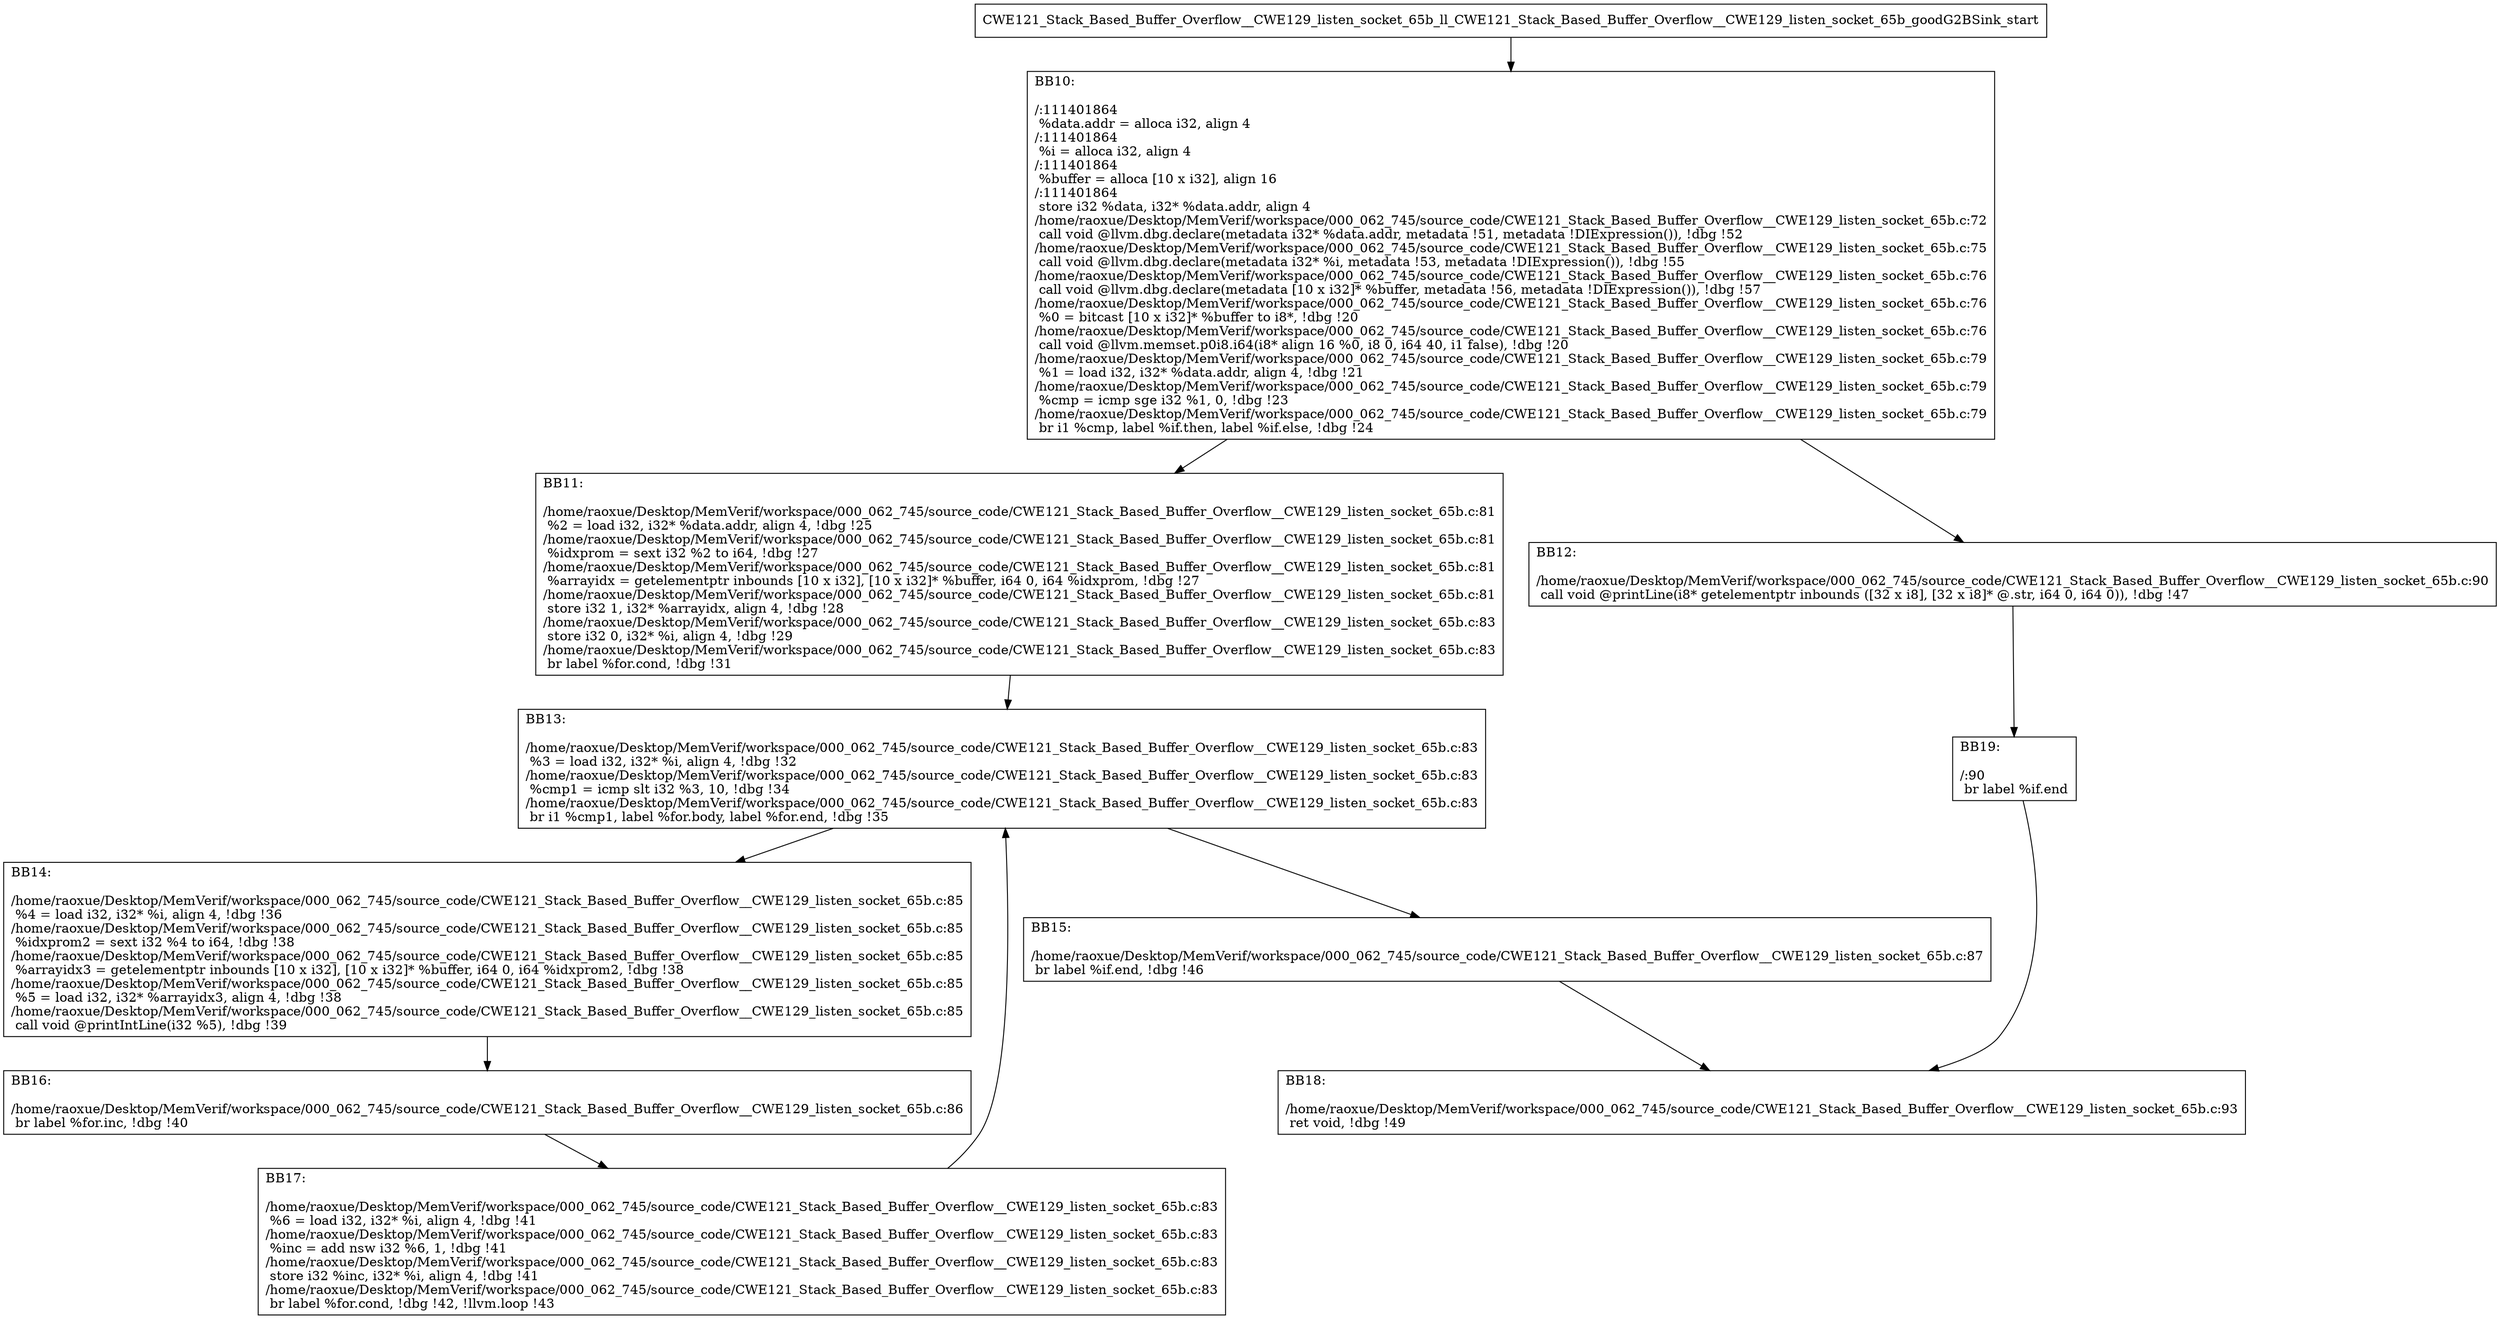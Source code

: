 digraph "CFG for'CWE121_Stack_Based_Buffer_Overflow__CWE129_listen_socket_65b_ll_CWE121_Stack_Based_Buffer_Overflow__CWE129_listen_socket_65b_goodG2BSink' function" {
	BBCWE121_Stack_Based_Buffer_Overflow__CWE129_listen_socket_65b_ll_CWE121_Stack_Based_Buffer_Overflow__CWE129_listen_socket_65b_goodG2BSink_start[shape=record,label="{CWE121_Stack_Based_Buffer_Overflow__CWE129_listen_socket_65b_ll_CWE121_Stack_Based_Buffer_Overflow__CWE129_listen_socket_65b_goodG2BSink_start}"];
	BBCWE121_Stack_Based_Buffer_Overflow__CWE129_listen_socket_65b_ll_CWE121_Stack_Based_Buffer_Overflow__CWE129_listen_socket_65b_goodG2BSink_start-> CWE121_Stack_Based_Buffer_Overflow__CWE129_listen_socket_65b_ll_CWE121_Stack_Based_Buffer_Overflow__CWE129_listen_socket_65b_goodG2BSinkBB10;
	CWE121_Stack_Based_Buffer_Overflow__CWE129_listen_socket_65b_ll_CWE121_Stack_Based_Buffer_Overflow__CWE129_listen_socket_65b_goodG2BSinkBB10 [shape=record, label="{BB10:\l\l/:111401864\l
  %data.addr = alloca i32, align 4\l
/:111401864\l
  %i = alloca i32, align 4\l
/:111401864\l
  %buffer = alloca [10 x i32], align 16\l
/:111401864\l
  store i32 %data, i32* %data.addr, align 4\l
/home/raoxue/Desktop/MemVerif/workspace/000_062_745/source_code/CWE121_Stack_Based_Buffer_Overflow__CWE129_listen_socket_65b.c:72\l
  call void @llvm.dbg.declare(metadata i32* %data.addr, metadata !51, metadata !DIExpression()), !dbg !52\l
/home/raoxue/Desktop/MemVerif/workspace/000_062_745/source_code/CWE121_Stack_Based_Buffer_Overflow__CWE129_listen_socket_65b.c:75\l
  call void @llvm.dbg.declare(metadata i32* %i, metadata !53, metadata !DIExpression()), !dbg !55\l
/home/raoxue/Desktop/MemVerif/workspace/000_062_745/source_code/CWE121_Stack_Based_Buffer_Overflow__CWE129_listen_socket_65b.c:76\l
  call void @llvm.dbg.declare(metadata [10 x i32]* %buffer, metadata !56, metadata !DIExpression()), !dbg !57\l
/home/raoxue/Desktop/MemVerif/workspace/000_062_745/source_code/CWE121_Stack_Based_Buffer_Overflow__CWE129_listen_socket_65b.c:76\l
  %0 = bitcast [10 x i32]* %buffer to i8*, !dbg !20\l
/home/raoxue/Desktop/MemVerif/workspace/000_062_745/source_code/CWE121_Stack_Based_Buffer_Overflow__CWE129_listen_socket_65b.c:76\l
  call void @llvm.memset.p0i8.i64(i8* align 16 %0, i8 0, i64 40, i1 false), !dbg !20\l
/home/raoxue/Desktop/MemVerif/workspace/000_062_745/source_code/CWE121_Stack_Based_Buffer_Overflow__CWE129_listen_socket_65b.c:79\l
  %1 = load i32, i32* %data.addr, align 4, !dbg !21\l
/home/raoxue/Desktop/MemVerif/workspace/000_062_745/source_code/CWE121_Stack_Based_Buffer_Overflow__CWE129_listen_socket_65b.c:79\l
  %cmp = icmp sge i32 %1, 0, !dbg !23\l
/home/raoxue/Desktop/MemVerif/workspace/000_062_745/source_code/CWE121_Stack_Based_Buffer_Overflow__CWE129_listen_socket_65b.c:79\l
  br i1 %cmp, label %if.then, label %if.else, !dbg !24\l
}"];
	CWE121_Stack_Based_Buffer_Overflow__CWE129_listen_socket_65b_ll_CWE121_Stack_Based_Buffer_Overflow__CWE129_listen_socket_65b_goodG2BSinkBB10-> CWE121_Stack_Based_Buffer_Overflow__CWE129_listen_socket_65b_ll_CWE121_Stack_Based_Buffer_Overflow__CWE129_listen_socket_65b_goodG2BSinkBB11;
	CWE121_Stack_Based_Buffer_Overflow__CWE129_listen_socket_65b_ll_CWE121_Stack_Based_Buffer_Overflow__CWE129_listen_socket_65b_goodG2BSinkBB10-> CWE121_Stack_Based_Buffer_Overflow__CWE129_listen_socket_65b_ll_CWE121_Stack_Based_Buffer_Overflow__CWE129_listen_socket_65b_goodG2BSinkBB12;
	CWE121_Stack_Based_Buffer_Overflow__CWE129_listen_socket_65b_ll_CWE121_Stack_Based_Buffer_Overflow__CWE129_listen_socket_65b_goodG2BSinkBB11 [shape=record, label="{BB11:\l\l/home/raoxue/Desktop/MemVerif/workspace/000_062_745/source_code/CWE121_Stack_Based_Buffer_Overflow__CWE129_listen_socket_65b.c:81\l
  %2 = load i32, i32* %data.addr, align 4, !dbg !25\l
/home/raoxue/Desktop/MemVerif/workspace/000_062_745/source_code/CWE121_Stack_Based_Buffer_Overflow__CWE129_listen_socket_65b.c:81\l
  %idxprom = sext i32 %2 to i64, !dbg !27\l
/home/raoxue/Desktop/MemVerif/workspace/000_062_745/source_code/CWE121_Stack_Based_Buffer_Overflow__CWE129_listen_socket_65b.c:81\l
  %arrayidx = getelementptr inbounds [10 x i32], [10 x i32]* %buffer, i64 0, i64 %idxprom, !dbg !27\l
/home/raoxue/Desktop/MemVerif/workspace/000_062_745/source_code/CWE121_Stack_Based_Buffer_Overflow__CWE129_listen_socket_65b.c:81\l
  store i32 1, i32* %arrayidx, align 4, !dbg !28\l
/home/raoxue/Desktop/MemVerif/workspace/000_062_745/source_code/CWE121_Stack_Based_Buffer_Overflow__CWE129_listen_socket_65b.c:83\l
  store i32 0, i32* %i, align 4, !dbg !29\l
/home/raoxue/Desktop/MemVerif/workspace/000_062_745/source_code/CWE121_Stack_Based_Buffer_Overflow__CWE129_listen_socket_65b.c:83\l
  br label %for.cond, !dbg !31\l
}"];
	CWE121_Stack_Based_Buffer_Overflow__CWE129_listen_socket_65b_ll_CWE121_Stack_Based_Buffer_Overflow__CWE129_listen_socket_65b_goodG2BSinkBB11-> CWE121_Stack_Based_Buffer_Overflow__CWE129_listen_socket_65b_ll_CWE121_Stack_Based_Buffer_Overflow__CWE129_listen_socket_65b_goodG2BSinkBB13;
	CWE121_Stack_Based_Buffer_Overflow__CWE129_listen_socket_65b_ll_CWE121_Stack_Based_Buffer_Overflow__CWE129_listen_socket_65b_goodG2BSinkBB13 [shape=record, label="{BB13:\l\l/home/raoxue/Desktop/MemVerif/workspace/000_062_745/source_code/CWE121_Stack_Based_Buffer_Overflow__CWE129_listen_socket_65b.c:83\l
  %3 = load i32, i32* %i, align 4, !dbg !32\l
/home/raoxue/Desktop/MemVerif/workspace/000_062_745/source_code/CWE121_Stack_Based_Buffer_Overflow__CWE129_listen_socket_65b.c:83\l
  %cmp1 = icmp slt i32 %3, 10, !dbg !34\l
/home/raoxue/Desktop/MemVerif/workspace/000_062_745/source_code/CWE121_Stack_Based_Buffer_Overflow__CWE129_listen_socket_65b.c:83\l
  br i1 %cmp1, label %for.body, label %for.end, !dbg !35\l
}"];
	CWE121_Stack_Based_Buffer_Overflow__CWE129_listen_socket_65b_ll_CWE121_Stack_Based_Buffer_Overflow__CWE129_listen_socket_65b_goodG2BSinkBB13-> CWE121_Stack_Based_Buffer_Overflow__CWE129_listen_socket_65b_ll_CWE121_Stack_Based_Buffer_Overflow__CWE129_listen_socket_65b_goodG2BSinkBB14;
	CWE121_Stack_Based_Buffer_Overflow__CWE129_listen_socket_65b_ll_CWE121_Stack_Based_Buffer_Overflow__CWE129_listen_socket_65b_goodG2BSinkBB13-> CWE121_Stack_Based_Buffer_Overflow__CWE129_listen_socket_65b_ll_CWE121_Stack_Based_Buffer_Overflow__CWE129_listen_socket_65b_goodG2BSinkBB15;
	CWE121_Stack_Based_Buffer_Overflow__CWE129_listen_socket_65b_ll_CWE121_Stack_Based_Buffer_Overflow__CWE129_listen_socket_65b_goodG2BSinkBB14 [shape=record, label="{BB14:\l\l/home/raoxue/Desktop/MemVerif/workspace/000_062_745/source_code/CWE121_Stack_Based_Buffer_Overflow__CWE129_listen_socket_65b.c:85\l
  %4 = load i32, i32* %i, align 4, !dbg !36\l
/home/raoxue/Desktop/MemVerif/workspace/000_062_745/source_code/CWE121_Stack_Based_Buffer_Overflow__CWE129_listen_socket_65b.c:85\l
  %idxprom2 = sext i32 %4 to i64, !dbg !38\l
/home/raoxue/Desktop/MemVerif/workspace/000_062_745/source_code/CWE121_Stack_Based_Buffer_Overflow__CWE129_listen_socket_65b.c:85\l
  %arrayidx3 = getelementptr inbounds [10 x i32], [10 x i32]* %buffer, i64 0, i64 %idxprom2, !dbg !38\l
/home/raoxue/Desktop/MemVerif/workspace/000_062_745/source_code/CWE121_Stack_Based_Buffer_Overflow__CWE129_listen_socket_65b.c:85\l
  %5 = load i32, i32* %arrayidx3, align 4, !dbg !38\l
/home/raoxue/Desktop/MemVerif/workspace/000_062_745/source_code/CWE121_Stack_Based_Buffer_Overflow__CWE129_listen_socket_65b.c:85\l
  call void @printIntLine(i32 %5), !dbg !39\l
}"];
	CWE121_Stack_Based_Buffer_Overflow__CWE129_listen_socket_65b_ll_CWE121_Stack_Based_Buffer_Overflow__CWE129_listen_socket_65b_goodG2BSinkBB14-> CWE121_Stack_Based_Buffer_Overflow__CWE129_listen_socket_65b_ll_CWE121_Stack_Based_Buffer_Overflow__CWE129_listen_socket_65b_goodG2BSinkBB16;
	CWE121_Stack_Based_Buffer_Overflow__CWE129_listen_socket_65b_ll_CWE121_Stack_Based_Buffer_Overflow__CWE129_listen_socket_65b_goodG2BSinkBB16 [shape=record, label="{BB16:\l\l/home/raoxue/Desktop/MemVerif/workspace/000_062_745/source_code/CWE121_Stack_Based_Buffer_Overflow__CWE129_listen_socket_65b.c:86\l
  br label %for.inc, !dbg !40\l
}"];
	CWE121_Stack_Based_Buffer_Overflow__CWE129_listen_socket_65b_ll_CWE121_Stack_Based_Buffer_Overflow__CWE129_listen_socket_65b_goodG2BSinkBB16-> CWE121_Stack_Based_Buffer_Overflow__CWE129_listen_socket_65b_ll_CWE121_Stack_Based_Buffer_Overflow__CWE129_listen_socket_65b_goodG2BSinkBB17;
	CWE121_Stack_Based_Buffer_Overflow__CWE129_listen_socket_65b_ll_CWE121_Stack_Based_Buffer_Overflow__CWE129_listen_socket_65b_goodG2BSinkBB17 [shape=record, label="{BB17:\l\l/home/raoxue/Desktop/MemVerif/workspace/000_062_745/source_code/CWE121_Stack_Based_Buffer_Overflow__CWE129_listen_socket_65b.c:83\l
  %6 = load i32, i32* %i, align 4, !dbg !41\l
/home/raoxue/Desktop/MemVerif/workspace/000_062_745/source_code/CWE121_Stack_Based_Buffer_Overflow__CWE129_listen_socket_65b.c:83\l
  %inc = add nsw i32 %6, 1, !dbg !41\l
/home/raoxue/Desktop/MemVerif/workspace/000_062_745/source_code/CWE121_Stack_Based_Buffer_Overflow__CWE129_listen_socket_65b.c:83\l
  store i32 %inc, i32* %i, align 4, !dbg !41\l
/home/raoxue/Desktop/MemVerif/workspace/000_062_745/source_code/CWE121_Stack_Based_Buffer_Overflow__CWE129_listen_socket_65b.c:83\l
  br label %for.cond, !dbg !42, !llvm.loop !43\l
}"];
	CWE121_Stack_Based_Buffer_Overflow__CWE129_listen_socket_65b_ll_CWE121_Stack_Based_Buffer_Overflow__CWE129_listen_socket_65b_goodG2BSinkBB17-> CWE121_Stack_Based_Buffer_Overflow__CWE129_listen_socket_65b_ll_CWE121_Stack_Based_Buffer_Overflow__CWE129_listen_socket_65b_goodG2BSinkBB13;
	CWE121_Stack_Based_Buffer_Overflow__CWE129_listen_socket_65b_ll_CWE121_Stack_Based_Buffer_Overflow__CWE129_listen_socket_65b_goodG2BSinkBB15 [shape=record, label="{BB15:\l\l/home/raoxue/Desktop/MemVerif/workspace/000_062_745/source_code/CWE121_Stack_Based_Buffer_Overflow__CWE129_listen_socket_65b.c:87\l
  br label %if.end, !dbg !46\l
}"];
	CWE121_Stack_Based_Buffer_Overflow__CWE129_listen_socket_65b_ll_CWE121_Stack_Based_Buffer_Overflow__CWE129_listen_socket_65b_goodG2BSinkBB15-> CWE121_Stack_Based_Buffer_Overflow__CWE129_listen_socket_65b_ll_CWE121_Stack_Based_Buffer_Overflow__CWE129_listen_socket_65b_goodG2BSinkBB18;
	CWE121_Stack_Based_Buffer_Overflow__CWE129_listen_socket_65b_ll_CWE121_Stack_Based_Buffer_Overflow__CWE129_listen_socket_65b_goodG2BSinkBB12 [shape=record, label="{BB12:\l\l/home/raoxue/Desktop/MemVerif/workspace/000_062_745/source_code/CWE121_Stack_Based_Buffer_Overflow__CWE129_listen_socket_65b.c:90\l
  call void @printLine(i8* getelementptr inbounds ([32 x i8], [32 x i8]* @.str, i64 0, i64 0)), !dbg !47\l
}"];
	CWE121_Stack_Based_Buffer_Overflow__CWE129_listen_socket_65b_ll_CWE121_Stack_Based_Buffer_Overflow__CWE129_listen_socket_65b_goodG2BSinkBB12-> CWE121_Stack_Based_Buffer_Overflow__CWE129_listen_socket_65b_ll_CWE121_Stack_Based_Buffer_Overflow__CWE129_listen_socket_65b_goodG2BSinkBB19;
	CWE121_Stack_Based_Buffer_Overflow__CWE129_listen_socket_65b_ll_CWE121_Stack_Based_Buffer_Overflow__CWE129_listen_socket_65b_goodG2BSinkBB19 [shape=record, label="{BB19:\l\l/:90\l
  br label %if.end\l
}"];
	CWE121_Stack_Based_Buffer_Overflow__CWE129_listen_socket_65b_ll_CWE121_Stack_Based_Buffer_Overflow__CWE129_listen_socket_65b_goodG2BSinkBB19-> CWE121_Stack_Based_Buffer_Overflow__CWE129_listen_socket_65b_ll_CWE121_Stack_Based_Buffer_Overflow__CWE129_listen_socket_65b_goodG2BSinkBB18;
	CWE121_Stack_Based_Buffer_Overflow__CWE129_listen_socket_65b_ll_CWE121_Stack_Based_Buffer_Overflow__CWE129_listen_socket_65b_goodG2BSinkBB18 [shape=record, label="{BB18:\l\l/home/raoxue/Desktop/MemVerif/workspace/000_062_745/source_code/CWE121_Stack_Based_Buffer_Overflow__CWE129_listen_socket_65b.c:93\l
  ret void, !dbg !49\l
}"];
}
